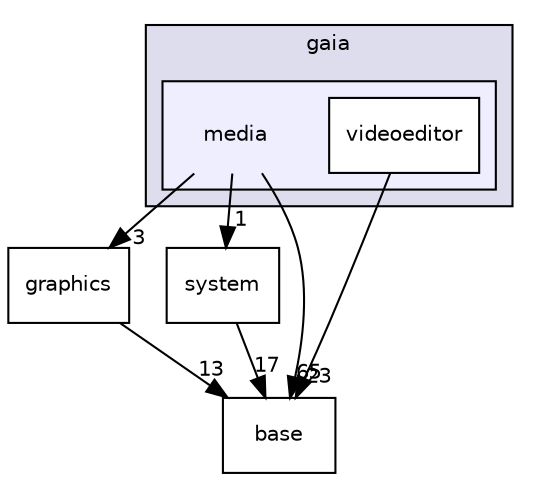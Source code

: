 digraph G {
  compound=true
  node [ fontsize="10", fontname="Helvetica"];
  edge [ labelfontsize="10", labelfontname="Helvetica"];
  subgraph clusterdir_1456e22c17612b474594c42fce5c0653 {
    graph [ bgcolor="#ddddee", pencolor="black", label="gaia" fontname="Helvetica", fontsize="10", URL="dir_1456e22c17612b474594c42fce5c0653.html"]
  subgraph clusterdir_d4a8c3bdd8d02bae6e5b9f2a9a3028dd {
    graph [ bgcolor="#eeeeff", pencolor="black", label="" URL="dir_d4a8c3bdd8d02bae6e5b9f2a9a3028dd.html"];
    dir_d4a8c3bdd8d02bae6e5b9f2a9a3028dd [shape=plaintext label="media"];
    dir_14352b70537e16d0770db4e2084d9280 [shape=box label="videoeditor" color="black" fillcolor="white" style="filled" URL="dir_14352b70537e16d0770db4e2084d9280.html"];
  }
  }
  dir_0c8506a6a405175c36c5e275daf2614d [shape=box label="graphics" URL="dir_0c8506a6a405175c36c5e275daf2614d.html"];
  dir_756050ce3111a6bd6a8e774feab75a8d [shape=box label="system" URL="dir_756050ce3111a6bd6a8e774feab75a8d.html"];
  dir_96bebcbd622f6ba3e4502d519ed457a0 [shape=box label="base" URL="dir_96bebcbd622f6ba3e4502d519ed457a0.html"];
  dir_0c8506a6a405175c36c5e275daf2614d->dir_96bebcbd622f6ba3e4502d519ed457a0 [headlabel="13", labeldistance=1.5 headhref="dir_000036_000005.html"];
  dir_756050ce3111a6bd6a8e774feab75a8d->dir_96bebcbd622f6ba3e4502d519ed457a0 [headlabel="17", labeldistance=1.5 headhref="dir_000031_000005.html"];
  dir_d4a8c3bdd8d02bae6e5b9f2a9a3028dd->dir_0c8506a6a405175c36c5e275daf2614d [headlabel="3", labeldistance=1.5 headhref="dir_000037_000036.html"];
  dir_d4a8c3bdd8d02bae6e5b9f2a9a3028dd->dir_756050ce3111a6bd6a8e774feab75a8d [headlabel="1", labeldistance=1.5 headhref="dir_000037_000031.html"];
  dir_d4a8c3bdd8d02bae6e5b9f2a9a3028dd->dir_96bebcbd622f6ba3e4502d519ed457a0 [headlabel="65", labeldistance=1.5 headhref="dir_000037_000005.html"];
  dir_14352b70537e16d0770db4e2084d9280->dir_96bebcbd622f6ba3e4502d519ed457a0 [headlabel="23", labeldistance=1.5 headhref="dir_000042_000005.html"];
}
